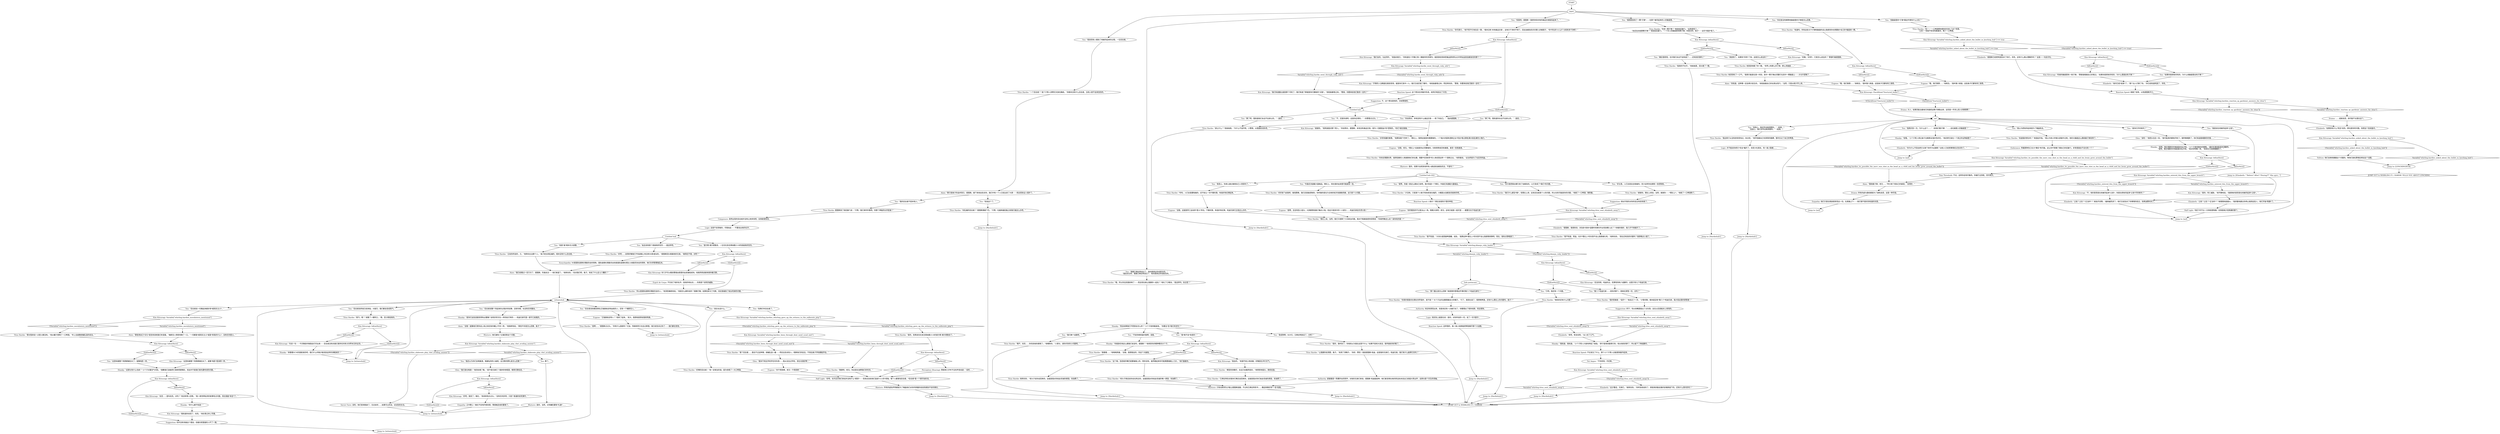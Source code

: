 # WHIRLING F1 /  HARDIE WC MODIFIERES
# * Evrart
#* Play
#* Bullet
# ==================================================
digraph G {
	  0 [label="START"];
	  1 [label="input"];
	  2 [label="Half Light: “好吧，也许这对他们来说并没有什么*感觉*——但肯定会给他们造成*小小的*烦恼。每个人都害怕目击者，*目击者*是一个很可怕的词。”"];
	  3 [label="Titus Hardie: “哈？！”一口啤酒帮他更好的消化了这个惊喜。\n“又来？”他毫不惊讶地看着你，喝了一口啤酒。"];
	  4 [label="You: “我认为把他吊起来是为了掩盖枪击。”"];
	  5 [label="Kim Kitsuragi: “这意味着整个场景都被拉长了，就像*电影*里演得一样。”"];
	  6 [label="Kim Kitsuragi: “我们知道露比就是那个司机了，我们知道了那就是你们跟她的*关联*。”他轻敲着笔记本。“警探，你要来给他们致命一击吗？”"];
	  7 [label="Titus Hardie: 他宽容地看了你一眼。“世界上有那么多子弹，那么多脑袋……”"];
	  8 [label="Elizabeth: “如果真有什么*死后*创伤，那也是你的问题。别把这个变成盘问。”"];
	  9 [label="Kim Kitsuragi: Variable[\"whirling.hardies_asked_about_the_bullet_in_lynching_hub\"]"];
	  10 [label="Variable[\"whirling.hardies_asked_about_the_bullet_in_lynching_hub\"]", shape=diamond];
	  11 [label="!(Variable[\"whirling.hardies_asked_about_the_bullet_in_lynching_hub\"])", shape=diamond];
	  12 [label="You: “我的目击者不是本地人。”"];
	  13 [label="Rhetoric: 他们避免了正面回答这个问题。"];
	  14 [label="Kim Kitsuragi: Variable[\"whirling.hardies_elaborate_play_rhet_avoding_asnwer\"]"];
	  15 [label="Variable[\"whirling.hardies_elaborate_play_rhet_avoding_asnwer\"]", shape=diamond];
	  16 [label="!(Variable[\"whirling.hardies_elaborate_play_rhet_avoding_asnwer\"])", shape=diamond];
	  17 [label="You: “我还以为你们会喝着酒，唱着私刑的小曲呢。这沉默的葬礼是怎么回事？”"];
	  18 [label="You: 算了。"];
	  19 [label="You: “外面还流通着大量毒品。事实上，现在我的血液里可能就有一些。”"];
	  20 [label="Eugene: “是啊，总会有些小苗头。大家都想找路子赚点小钱。但这只是其中的一小部分……哈迪兄弟会负责大局！”"];
	  21 [label="Kim Kitsuragi: IsKimHere()"];
	  22 [label="IsKimHere()", shape=diamond];
	  23 [label="!(IsKimHere())", shape=diamond];
	  24 [label="Kim Kitsuragi: “还没完呢，哈迪先生。犯罪现场有八组脚印，这里只有七个哈迪兄弟。”"];
	  25 [label="You: “第八个哈迪兄弟——消失的那个。是她在掌管一切，对吗？”"];
	  26 [label="You: “是你们开的枪吗？”"];
	  27 [label="Elizabeth: “之前？之后？*正当时*？”她慢慢地摇着头。“我郑重地建议你停止揣测这些人，他们开始*焦躁*了。”"];
	  28 [label="You: “我发现有人看到了他被吊起来的过程，一位目击者。”"];
	  29 [label="Titus Hardie: “正如你所说的，兰。”他转向左边那个人。“条子是当场乱编的，根本没有什么目击者。”"];
	  30 [label="You: “目击者说他看到两名艾瑞奥帕吉特血统的人，还有一个梅斯克人。”"];
	  31 [label="Titus Hardie: “所以是国际道德伦理委员会的人，”他深恶痛绝地说。“他是怎么跟你说的？我敢打赌，如果他来马丁内斯，肯定是碰到了妓女死掉的问题。”"];
	  32 [label="Shanky: “来看看RCM的喜剧演员吧，我们什么时候才能找到这样的滑稽演员？”"];
	  33 [label="Titus Hardie: “你可真行。”他不慌不忙地往后一靠。“根本没有‘本地毒品交易’，这地方干净的不得了。回去加姆洛克问问那儿的瘾君子，*你*所在的‘41公斤’分局有多干净吧！”"];
	  34 [label="Titus Hardie: “你肯定需要优秀、值得信赖的人来接替他们的位置，需要*吃苦耐劳*的人来经营这样一个垄断企业。”他笑着说。“这当然是为了社区的利益。”"];
	  35 [label="Titus Hardie: “好好放飞自我吧，毒鬼警察。我们还是能控制的。你所做的是在为当地的经济发展做贡献。这只是个小问题。”"];
	  36 [label="You: “不，还是你请吧，这是你应得的。”（向警督点点头。）"];
	  37 [label="Titus Hardie: “呜呜。人们总是要吸毒的，还不如让一切干脆利落，有组织有纪律起来。”"];
	  38 [label="Empathy: 他们只是在假装很享受这一切。在表象之下——他们很不喜欢你知道的东西。"];
	  39 [label="Reaction Speed: 小崽子？那应该是院子里的坤诺。"];
	  40 [label="Elizabeth: “你为什么不回去把它记录下来作为证据呢？这些人已经把事情经过告诉你了。”"];
	  41 [label="Titus Hardie: “是的，我听到了。你他妈以为我在这里干什么？如果不是老大发话，我早就给你好看了。”"];
	  42 [label="Kim Kitsuragi: IsKimHere()"];
	  43 [label="IsKimHere()", shape=diamond];
	  44 [label="!(IsKimHere())", shape=diamond];
	  45 [label="Titus Hardie: “我看看……”他咯咯笑着。“没错，我想我会的，你这个大娘炮。”"];
	  46 [label="Drama: ……或者说谎，他可能不太擅长这个。"];
	  47 [label="Kim Kitsuragi: “是的，死亡威胁。”他平静地说。“我搭档的意思是在他被吊起来*之前*。”"];
	  48 [label="Alain: “那些用自己*文化*语言来讽刺我们的混蛋。”梅斯克人愤怒地唾了一口。“一切都是*超现实主义*或是*崇高的什么*，没有任何意义。”"];
	  49 [label="Rhetoric: 是的，当然。对待嫌犯要有*礼貌*……"];
	  50 [label="Titus Hardie: “谢谢你。理论上来说，当然。谢谢你——*理论上*。”他抿了一口啤酒笑了。"];
	  51 [label="Shanky: “我知道，我知道。”小个子男人兴奋地举起了食指。“胖子是用四肢爬行的。他太他妈的胖了，所以留下了两组脚印。”"];
	  52 [label="Jump to: [Hardiehub1]"];
	  53 [label="Eugene: “哦，他们倒想……”他咂舌。“我听第八频道，这些条子们都有死亡意愿。”"];
	  54 [label="Jump to: [Hardiehub1]"];
	  55 [label="You: “我刚刚发现了一颗*子弹*——在那个被吊起来的人的脑袋里。”"];
	  56 [label="You: “目击者说一切看起来都非常*超现实主义*。”"];
	  57 [label="You: “姑且说他是个高级政府官员——就这样吧。”"];
	  59 [label="Kim Kitsuragi: “的确，*非常*。它是怎么进去的？”警督盯着提图斯。"];
	  60 [label="You: “如果你是把他吊死的，为什么他脑袋里会有子弹？”"];
	  61 [label="Titus Hardie: “我这辈子从没有担惊受怕过，执法官。”他环抱着自己毛茸茸的胳膊，暂时忘记了自己的啤酒。"];
	  62 [label="Jump to: [asf]"];
	  63 [label="Titus Hardie: “哦不，尚克……你伤到他的感情了。”他嘲笑你。“小家伙，请你问你的小问题吧。”"];
	  64 [label="Eugene: “艾瑞奥帕吉特人？”他笑了起来。“老大，我想他是想说我和特奥。”"];
	  65 [label="Titus Hardie: “是啊……”提图斯点点头。“你有什么困惑吗？尤金、特奥和阿兰也去过那里。我已经告诉过你了——我们都在现场。”"];
	  66 [label="Untitled hub"];
	  67 [label="Alain: “我已经看过一百万次了，提图斯。钓鱼执法——他们绝望了。”他转向你。“告诉我们吧，条子。他说了什么乱七八糟的？”"];
	  68 [label="Perception (Hearing): 警督用几乎听不见的声音说道：“该死……”"];
	  69 [label="Kim Kitsuragi: Variable[\"whirling.hardies_been_through_dont_need_scool_exit\"]"];
	  70 [label="Variable[\"whirling.hardies_been_through_dont_need_scool_exit\"]", shape=diamond];
	  71 [label="!(Variable[\"whirling.hardies_been_through_dont_need_scool_exit\"])", shape=diamond];
	  72 [label="You: “算了吧。我知道你永远不会承认的。”（退后。）"];
	  73 [label="Eugene: “你所看到的不过是冰山一角，看看大局吧，老兄。这地方就是一座天堂——都要归功于哈迪兄弟！”"];
	  74 [label="You: “真恶心。你承认通过毒害自己人而获利了。”"];
	  75 [label="Kim Kitsuragi: IsKimHere()"];
	  76 [label="IsKimHere()", shape=diamond];
	  77 [label="!(IsKimHere())", shape=diamond];
	  78 [label="Kim Kitsuragi: “我会的，”他漫不经心地说着，好像是在评价天气。"];
	  79 [label="Titus Hardie: “这个嘛，告密者的嘴巴是要被缝上的，而你没有。虽然看起来你可能需要被缝上几针。”他打量着你。"];
	  80 [label="You: “我再问你一次，为什么这个……”（给他们看子弹）“……会在被害人的脑袋里？”"];
	  81 [label="Shanky: “哇哦。”小个子男人倾过身子去看那朵浅灰色的花。“他还把它装在一个真正的证物袋里了……”"];
	  82 [label="Logic: 这是不言而喻的，尽管如此——不要说出他的名字。"];
	  83 [label="Kim Kitsuragi: “好吧，我信了，格伦。”他讽刺地点点头。“没有任何异常，只是个普通的绞死事件。”"];
	  84 [label="Titus Hardie: “某个目击者……我也干过这种事。胡编乱造一番——然后去告诉别人，观察他们的反应。不用去条子学校都能学会。”"];
	  85 [label="You: “是啊，你就一直这么跟自己说吧。我只知道一个事实，外面还流通着大量毒品。”"];
	  86 [label="You: “行吧，我还有一个问题。”"];
	  87 [label="Jump to: [Hardiehub1]"];
	  88 [label="Kim Kitsuragi: Variable[\"whirling.klaasje_ruby_leader\"]"];
	  89 [label="Variable[\"whirling.klaasje_ruby_leader\"]", shape=diamond];
	  90 [label="!(Variable[\"whirling.klaasje_ruby_leader\"])", shape=diamond];
	  91 [label="You: “我跟艾弗拉特谈过了，他向我保证你会配合的。”\n“我告诉过你，我跟艾弗拉特谈过了，他向我保证你会配合的。”"];
	  92 [label="Elizabeth: “提图斯已经把死因告诉了你们，吊死。这有什么难以理解的吗？”这是一一句反问句。"];
	  93 [label="You: “我是说在他被吊起来*之前*。”"];
	  94 [label="Kim Kitsuragi: IsKimHere()"];
	  95 [label="IsKimHere()", shape=diamond];
	  96 [label="!(IsKimHere())", shape=diamond];
	  97 [label="Jump to: [witnesshub]"];
	  98 [label="Kim Kitsuragi: IsKimHere()"];
	  99 [label="IsKimHere()", shape=diamond];
	  100 [label="!(IsKimHere())", shape=diamond];
	  101 [label="Rhetoric: 是的，但那只会把其他所有人都送到加姆洛克去，不是吗？"];
	  102 [label="Eugene: “没错，这就是劳工运动的*意义*所在。干脆利落，有组织有纪律。哈迪兄弟们正是这么办的。”"];
	  103 [label="Kim Kitsuragi: Variable[\"whirling.titus_sent_elizabeth_away\"]"];
	  104 [label="Variable[\"whirling.titus_sent_elizabeth_away\"]", shape=diamond];
	  105 [label="!(Variable[\"whirling.titus_sent_elizabeth_away\"])", shape=diamond];
	  106 [label="You: “确实很奇怪，也许我们永远不会知道了……还有别的事吗？”"];
	  107 [label="Kim Kitsuragi: IsKimHere()"];
	  108 [label="IsKimHere()", shape=diamond];
	  109 [label="!(IsKimHere())", shape=diamond];
	  110 [label="asf"];
	  111 [label="Pain Threshold: 不对。这样你会有印象的。你被打过四枪，命中两次。"];
	  112 [label="You: “我们换个话题吧。”"];
	  113 [label="Kim Kitsuragi: “尚克——是叫尚克，对吗？”他没有等人回答。“我一直觉得私刑的故事有点问题，现在我能*肯定*了。”"];
	  114 [label="Jump to: [witnesshub]"];
	  115 [label="Eugene: “没错，老兄。*理论上*这就是你必须要做的。扫除黑帮成员和毒贩，甚至一些吸毒者。”"];
	  116 [label="Suggestion: 不，这个想法是他的，交给警督把。"];
	  117 [label="Titus Hardie: “才没有。只是某个小崽子和他老爸在嗑药，大概是从加姆洛克搞来的吧。”"];
	  118 [label="You: “你只是把祸水都引到了加姆洛克，让它变成了*我们*的问题。”"];
	  119 [label="Untitled hub (02)"];
	  120 [label="Jump to: [Hardiehub1]"];
	  121 [label="Titus Hardie: “你真的很喜欢在理论世界漫步，是不是？”大个子边问边整理着自己的帽子。“行了，我现在渴了，很想喝啤酒。还有什么理论上的问题吗，条子？”"];
	  122 [label="You: “那个露比是怎么回事？她是替你管理这件事的第八个哈迪兄弟吗？”"];
	  123 [label="Rhetoric: 所有的虚张声势都是为了掩盖他们对你所掌握的信息而感到不安的事实。"];
	  124 [label="You: “别担心，我迟早会搞清楚的。”（结束。）\n“别担心，我们迟早会搞清楚的。”（结束。）"];
	  125 [label="Kim Kitsuragi: “不，他的意思是在他被吊起来*之前*。你是在把他吊起来*之前*开的枪吗？”"];
	  126 [label="Jump to: [Elizabeth: \"\"Before? After? *During?*\" She spre...\"]"];
	  127 [label="Titus Hardie: “蒸汽，嗯？”他瞥了一眼阿兰。“嗯，至少那是真的。”"];
	  128 [label="Titus Hardie: “随便吧，老兄。你这是在浪费我们的时间。”"];
	  129 [label="Titus Hardie: “我们什么都没*做*。但理论上讲，这肯定会是某个人的问题，所以也有可能是你的问题。”他抿了一口啤酒，微笑着。"];
	  130 [label="Titus Hardie: “我不知道，莉兹。也许*理论上*的东西不会让我情绪化吧。”他转向你。“现在还有别的问题吗？我想喝点小酒了。”"];
	  131 [label="Kim Kitsuragi: Variable[\"whirling.hardie_went_through_ruby_info\"]"];
	  132 [label="Variable[\"whirling.hardie_went_through_ruby_info\"]", shape=diamond];
	  133 [label="!(Variable[\"whirling.hardie_went_through_ruby_info\"])", shape=diamond];
	  134 [label="Jump to: [Hardiehub1]"];
	  135 [label="You: “算了吧，我知道他们永远不会承认的。”（退后。）"];
	  136 [label="Titus Hardie: “艾弗拉特告诉我你们俩还会回来的。这就是我对你们如此坦诚的原因，别浪费了。”"];
	  137 [label="You: “真成熟啊，伙计们。艾弗拉特放话了，对吧？”"];
	  138 [label="You: “我*绝不会*告密的！”"];
	  139 [label="Kim Kitsuragi: “死者的脑袋里有一枚子弹，”警督查看着自己的笔记。“如果你是把他吊死的，为什么里面会有子弹？”"];
	  140 [label="Kim Kitsuragi: Variable[\"whirling.hardies_entered_this_from_the_upper_branch\"]"];
	  141 [label="Variable[\"whirling.hardies_entered_this_from_the_upper_branch\"]", shape=diamond];
	  142 [label="!(Variable[\"whirling.hardies_entered_this_from_the_upper_branch\"])", shape=diamond];
	  143 [label="Kim Kitsuragi: Variable[\"whirling.hardies_moralintern_mentioned\"]"];
	  144 [label="Variable[\"whirling.hardies_moralintern_mentioned\"]", shape=diamond];
	  145 [label="!(Variable[\"whirling.hardies_moralintern_mentioned\"])", shape=diamond];
	  146 [label="You: “其实也没什么。”"];
	  147 [label="Encyclopedia: MI是国际道德伦理委员会的简称。国际道德伦理委员会则是国际道德伦理主义者委员协会的简称，他们负责管理瑞瓦肖。"];
	  148 [label="Kim Kitsuragi: “先说一句——今天晚些时候我会打印出来——目击者没有向我们提供任何有关世界末日的证词。”"];
	  149 [label="Kim Kitsuragi: IsKimHere()"];
	  150 [label="IsKimHere()", shape=diamond];
	  151 [label="!(IsKimHere())", shape=diamond];
	  152 [label="Suggestion: 他似乎真的对你的反应有些惊喜了。"];
	  153 [label="Jump to: [Hardiehub1]"];
	  154 [label="Authority: 他没有表现出来，但是肯定有一点被打动了。你整理出了很多线索，而且很快。"];
	  155 [label="Alain: “你知道，这种事一定会再次发生的。”他轻敲着自己的右侧太阳穴。“当然，只是从统计学上讲。”"];
	  156 [label="Kim Kitsuragi: IsKimHere()"];
	  157 [label="IsKimHere()", shape=diamond];
	  158 [label="!(IsKimHere())", shape=diamond];
	  159 [label="Titus Hardie: “老头子捎话说你会在附近的。这就是我对你如此坦诚的唯一原因，别浪费了。”"];
	  160 [label="Kim Kitsuragi: Variable[\"whirling.hardies_whirling_gave_up_the_witness_to_the_ealborate_play\"]"];
	  161 [label="Variable[\"whirling.hardies_whirling_gave_up_the_witness_to_the_ealborate_play\"]", shape=diamond];
	  162 [label="!(Variable[\"whirling.hardies_whirling_gave_up_the_witness_to_the_ealborate_play\"])", shape=diamond];
	  163 [label="Titus Hardie: “理论上说，当然。我们只是聊了几句政治问题。我对于贩毒指控的回答是：*你居然敢这么说？滚你妈的蛋！*”"];
	  164 [label="Titus Hardie: “我的答案是：*滚开*！”他走近了一步。“少管闲事。根本就没有*第八个*哈迪兄弟，我才是这里的掌管者！”"];
	  165 [label="Untitled hub"];
	  166 [label="hub justincase"];
	  167 [label="Titus Hardie: “我不知道，”大块头摇晃着啤酒罐，说到，“我猜这种*理论上*的东西不会让我感情用事吧。现在，我有点想喝酒了。”"];
	  168 [label="You: “真是怪了。如果你*吊死*了他，这是怎么进去的？”"];
	  169 [label="Titus Hardie: 他深深叹了一口气。“我想只能是在某一时刻，其中一颗子弹必须要打在其中一颗脑袋上——才合乎逻辑了……”"];
	  170 [label="Reaction Speed: 她插了进来，以免提图斯开口。"];
	  171 [label="Alain: “围绕着子弹，老兄……”阿兰捏了捏自己的鼻梁。“说得好。”"];
	  172 [label="Shanky: “这家伙有什么毛病？”小个子对着空气问到。“抱歉我们没能把它演绎得更精彩，但这并不是我们首先要考虑的问题。”"];
	  173 [label="Savoir Faire: 该死，他们狡辩脱身了。无论如何……如果可以的话，试试别的办法。"];
	  174 [label="Reaction Speed: 这个想法在你脑中形成，如同闪电划过了天空。"];
	  175 [label="Reaction Speed: 不论发生了什么，那个小个子男人总能很快振作起来。"];
	  176 [label="Logic: 并不能说你把它*完全*撬开了，但至少在某处，有一条小裂缝……"];
	  177 [label="Shanky: “你就放任他这么跟我们说话吗，提图斯？”他用受伤的眼神看向大个子。"];
	  178 [label="Rhetoric: 只有动用军队才能让提图斯屈服，不过有艾弗拉特背书……看起来确实有*一些*效果。"];
	  179 [label="Shanky: “而且如果我们不愿意会怎么样？”小个子前倾着身体。“你要去*告*我们的状吗？”"];
	  180 [label="Volition: 他们会继续搪塞这个问题的。等他们放松警惕后再谈这个话题。"];
	  181 [label="You: “你还是没有解释他脑袋里的子弹是怎么回事。”"];
	  182 [label="Titus Hardie: “那对我来说一点意义都没有。”他从罐子里喝了一口啤酒。“听上去就像胡编乱造的说法。”"];
	  183 [label="witnesshub"];
	  184 [label="Kim Kitsuragi: IsKimHere()"];
	  185 [label="IsKimHere()", shape=diamond];
	  186 [label="!(IsKimHere())", shape=diamond];
	  187 [label="Kim Kitsuragi: “谢谢你。”他转身面对那个男人。“你说得对，提图斯。本地没有毒品交易，因为一切都是由*你*控制的。*你们*就在贩毒。”"];
	  188 [label="Elizabeth: “来吧，恢复如常。”女人叹了口气。"];
	  189 [label="Jump to: [Hardiehub1]"];
	  190 [label="Titus Hardie: “他妈的还有什么问题？”"];
	  191 [label="Jump to: [Hardiehub1]"];
	  192 [label="Authority: 紧接着是一阵爆炸似的笑声。对他的兄弟们来说，提图斯·哈迪就是神。他们甚至想在他的笑话尚未说出口前就大笑出声，这家伙是个天生的领袖。"];
	  193 [label="You: “不如你继续逼问我啊，混蛋。”"];
	  194 [label="Titus Hardie: “知道我的想法吗？”他竖起手指。“我认为他小时候头部就中过枪，他的大脑就这么围绕着子弹发育了。”"];
	  195 [label="Endurance: 带着那种伤口长大*确实*有可能。这让你不禁摸了摸自己的后脑勺，好奇里面会不会也有一个？"];
	  196 [label="Kim Kitsuragi: Variable[\"whirling.hardies_its_possible_the_merc_was_shot_in_the_head_as_a_child_and_his_brain_grew_around_the_bullet\"]"];
	  197 [label="Variable[\"whirling.hardies_its_possible_the_merc_was_shot_in_the_head_as_a_child_and_his_brain_grew_around_the_bullet\"]", shape=diamond];
	  198 [label="!(Variable[\"whirling.hardies_its_possible_the_merc_was_shot_in_the_head_as_a_child_and_his_brain_grew_around_the_bullet\"])", shape=diamond];
	  199 [label="Drama: 所有的虚与委蛇都是为了避免说谎，这是一种手段。"];
	  200 [label="Jump to: [asf]"];
	  201 [label="Jump to: [Hardiehub1]"];
	  202 [label="Kim Kitsuragi: IsKimHere()"];
	  203 [label="IsKimHere()", shape=diamond];
	  204 [label="!(IsKimHere())", shape=diamond];
	  205 [label="Shanky: “你什么都不知道！”"];
	  206 [label="You: “你说得对，本地没有什么毒品交易——除了你自己。”（指向提图斯。）"];
	  207 [label="Titus Hardie: “承认什么？”他耸耸肩。“为什么不滚开呢，小警探，从我面前消失吧。”"];
	  208 [label="Titus Hardie: 他转向你。“老头子说你会回来的。这就是我对你如此坦诚的原因，别浪费了。”"];
	  209 [label="Jump to: [asf]"];
	  210 [label="Elizabeth: “之前？之后？*正当时*？”她张开双臂。“越来越荒谬了。他们已经告诉了你事情的经过，别再浪费时间了。”"];
	  211 [label="Titus Hardie: “一个目击者？”高个子男人双臂交叉放在胸前。“你根本没有什么目击者，当地人绝不会来找你的。”"];
	  212 [label="Alain: “那只是条子的战术而已，提图斯。接下来他会告诉你，我们中有一个人已经出卖了大家——而且受到证人保护了。”"];
	  213 [label="Kim Kitsuragi: 你几乎可以看到警督血管里的血液凝结成块。他竟然奇迹般地保持着沉默。"];
	  214 [label="You: “别说这个了。”"];
	  215 [label="You: “查尔斯·维尔德鲁安，一位住在圣吉莱纳路33-B的高级政府官员。”"];
	  216 [label="Esprit de Corps: 不仅说了他的名字，连他的地址也……你真是个该死的威胁。"];
	  217 [label="Composure: 突然出现的目击者并没有让他多惊慌，反倒是很惊讶。"];
	  218 [label="Empathy: 正中靶心！格伦不安地环顾四周，警督触及他的要害了。"];
	  219 [label="Glen: “根本不用去学校学任何东西——我从没去过学校，现在也很好啊！”"];
	  220 [label="You: “好主意。人们总是会去吸毒的。至少这样你会拥有一些控制权。”"];
	  221 [label="Elizabeth: “这才像话，兄弟们。”她转向你。“你听到他说的了，那是用四肢走路的安格斯留下的。还有什么想问的吗？”"];
	  222 [label="Fat Angus: “干你老母，丹尼斯。”"];
	  223 [label="Kim Kitsuragi: Variable[\"whirling.titus_sent_elizabeth_away\"]"];
	  224 [label="Variable[\"whirling.titus_sent_elizabeth_away\"]", shape=diamond];
	  225 [label="!(Variable[\"whirling.titus_sent_elizabeth_away\"])", shape=diamond];
	  226 [label="Titus Hardie: “你说一颗子弹？”他拍拍后脑勺。“这真是怪了。”\n“你还在纠结那颗子弹？”他拍拍后脑勺。“一个吊人的脑袋里有颗子弹。你是对的，条子——这可*真是*怪了。”"];
	  227 [label="Titus Hardie: “哦，所以你去找我妈咪了——而且现在她让我跟你一起玩？”他吐了口唾沫。“是这样吗，执法官？”"];
	  228 [label="Kim Kitsuragi: IsKimHere()"];
	  229 [label="IsKimHere()", shape=diamond];
	  230 [label="!(IsKimHere())", shape=diamond];
	  231 [label="Elizabeth: “询问已经*结束*了，”那个女人打断了你。“你已经知道死因了，吊死。”"];
	  232 [label="You: “他脑袋里的*子弹*跟这件事有什么关系？”"];
	  233 [label="Titus Hardie: “知道吗，所有这些关于子弹和脑袋的话让我感觉你也想要给*自己的*脑袋来一颗。”"];
	  234 [label="Eugene: “哦，他们倒想……”他咂舌。“我听第八频道，这些条子们都有死亡意愿。”"];
	  235 [label="Shanky: “是你们这些混蛋觉得有必要像个该死的军乐队一样四处打转的——哈迪兄弟可是一直守口如瓶的。”"];
	  236 [label="Alain: “没错！就像他们把你送上街之前还给你戴上牛铃一样。”他挑衅地说。“那些牛铃是怎么回事，条子？”"];
	  237 [label="Jump to: [witnesshub]"];
	  238 [label="Kim Kitsuragi: IsKimHere()"];
	  239 [label="IsKimHere()", shape=diamond];
	  240 [label="!(IsKimHere())", shape=diamond];
	  241 [label="You: “别再打听目击者了。”"];
	  242 [label="Titus Hardie: “是的，别再说住在圣吉莱纳路33-B的查尔斯·维尔德鲁安了。”"];
	  243 [label="Eugene: “你干得真棒，老兄！干得真棒！”"];
	  244 [label="Titus Hardie: “非常有趣的推理。”他摩挲着下巴笑了。“理论上，我想这就是你需要做的。一个强大的国有垄断企业*将会*胜过那些满大街乱窜的小鬼们。”"];
	  245 [label="Kim Kitsuragi: “开車的人当晚就在案发现场，就是你们其中一人。我们已经匹配了脚印。”他轻敲着笔记本，然后转向你。“警探，你要来给他们致命一击吗？”"];
	  246 [label="Logic: 他实际上就是在说：是的。对你所说的一切，说了一句*是的*。"];
	  247 [label="Reaction Speed: 这样很好。每一条小线索能把帮助解开那个大谜题。"];
	  248 [label="Kim Kitsuragi: CheckItem(\"fractured_bullet\")"];
	  249 [label="CheckItem(\"fractured_bullet\")", shape=diamond];
	  250 [label="!(CheckItem(\"fractured_bullet\"))", shape=diamond];
	  251 [label="Jump to: [Hardiehub1]"];
	  252 [label="Kim Kitsuragi: Variable[\"whirling.hardies_asked_about_the_bullet_in_lynching_hub\"] == true"];
	  253 [label="Variable[\"whirling.hardies_asked_about_the_bullet_in_lynching_hub\"] == true", shape=diamond];
	  254 [label="!(Variable[\"whirling.hardies_asked_about_the_bullet_in_lynching_hub\"] == true)", shape=diamond];
	  255 [label="Half Light: *他们*并不比一分钟前更焦躁，反倒是她才是焦躁的那个。"];
	  256 [label="Suggestion: 你并没有攻破这个堡垒，但着实把里面的人吓了一跳。"];
	  257 [label="You: “目击者说终结已经来临，大毁灭。我们都会变成蒸汽。”"];
	  258 [label="Titus Hardie: “你乱编的目击者？”提图斯摸着下巴。“行啊，在越来越尬尴之前我们就这么办吧。”"];
	  259 [label="Kim Kitsuragi: “我知道你说谎了，尚克。”他在笔记本上写着。"];
	  260 [label="Glen: “我们是在喝酒！”他四处看了看。“是不是兄弟们？我拼命地喝酒，喝得烂醉如泥。”"];
	  261 [label="Titus Hardie: “好棒的目击者！”他一定相当的渴，因为他喝了一大口啤酒。"];
	  262 [label="Kim Kitsuragi: Variable[\"whirling.titus_sent_elizabeth_away\"]"];
	  263 [label="Variable[\"whirling.titus_sent_elizabeth_away\"]", shape=diamond];
	  264 [label="!(Variable[\"whirling.titus_sent_elizabeth_away\"])", shape=diamond];
	  265 [label="Drama: 大人，如果您能当着他们的面把这颗子弹取出来，这将是一件多么惊人的事情啊！"];
	  266 [label="Titus Hardie: “我真的不在乎。”他耸耸肩，回头看了一眼。"];
	  267 [label="Titus Hardie: “典型的四眼仔，永远只会搬弄是非。”他愤怒地摇头，继续说道。"];
	  268 [label="Shanky: “是啊，格伦喝醉的时候就喜欢乱开枪。”小个子直视着你的眼睛。“最好祈祷他能保持清醒吧。”\n“是啊，格伦喝醉的时候就喜欢乱开枪。”他对你咧嘴一笑。“他现在已经醉醺醺的了。”"];
	  269 [label="Jump to: [witnesshub]"];
	  270 [label="You: “这意味着整个场景都被拉长了，就像电影一样。”"];
	  271 [label="You: “目击者说整个吊起来的过程非常安静，没有叫喊，也没有任何骚动。”"];
	  272 [label="Kim Kitsuragi: “我们会的。与此同时，”他指向南方，“你知道在十字路口有一辆废弃的货車吗，就是曾经用来把毒品原材料从B中转站运到加姆洛克的那个？”"];
	  273 [label="Elizabeth: “提图斯，我很惊讶。涉及到*其他*话题时你那份专业性到哪儿去了？你做的很好，我几乎不用插手了。”"];
	  274 [label="Kim Kitsuragi: IsKimHere()"];
	  275 [label="IsKimHere()", shape=diamond];
	  276 [label="!(IsKimHere())", shape=diamond];
	  277 [label="Titus Hardie: “让我跟你说清楚，条子。”他清了清嗓子。“你好，警官！我是提图斯·哈迪。这是我的兄弟们，哈迪兄弟。我们有什么能帮忙的吗？”"];
	  278 [label="Jump to: [LYNCHINGHUB]"];
	  279 [label="Kim Kitsuragi: Variable[\"whirling.hardies_reaction_sp_gardener_answers_for_titus\"]"];
	  280 [label="Variable[\"whirling.hardies_reaction_sp_gardener_answers_for_titus\"]", shape=diamond];
	  281 [label="!(Variable[\"whirling.hardies_reaction_sp_gardener_answers_for_titus\"])", shape=diamond];
	  282 [label="Glen: “该死！”他把头往后一仰。“我可能真的朝他开枪了。我昨晚喝醉了，你们知道我喝醉的时候……”"];
	  283 [label="Titus Hardie: “好吧……说得好像我们不知道镇上有没有MI卧底似的。”提图斯回头看着他的兄弟。“做得还不错，对吧？”"];
	  284 [label="You: “他是*谁*根本无关紧要。”"];
	  285 [label="Titus Hardie: 提图斯挠了挠后脑勺说：“行啊，我们来听听看吧。你那个神秘的伙伴是谁？”"];
	  286 [label="You: “惊喜吧，提图斯！我把你和本地的毒品交易联系起来了。”"];
	  287 [label="Suggestion: 终于，你从他嘴里套出了点东西，这在以后是能派上用场的。"];
	  8060024 [label="JUMP OUT to WHIRLING F1 / HARDIE TELLS YOU ABOUT LYNCHING", shape=diamond];
	  6400161 [label="JUMP OUT to WHIRLING F1 / HARDIE", shape=diamond];
	  0 -> 1
	  1 -> 232
	  1 -> 181
	  1 -> 55
	  1 -> 91
	  1 -> 28
	  1 -> 286
	  2 -> 123
	  3 -> 252
	  4 -> 194
	  5 -> 172
	  6 -> 165
	  7 -> 169
	  8 -> 9
	  9 -> 10
	  9 -> 11
	  10 -> 278
	  11 -> 180
	  12 -> 285
	  13 -> 14
	  14 -> 16
	  14 -> 15
	  15 -> 17
	  15 -> 18
	  16 -> 173
	  17 -> 260
	  18 -> 49
	  19 -> 35
	  20 -> 163
	  21 -> 22
	  21 -> 23
	  22 -> 24
	  23 -> 25
	  23 -> 86
	  24 -> 25
	  25 -> 164
	  26 -> 282
	  27 -> 255
	  28 -> 211
	  29 -> 67
	  30 -> 64
	  31 -> 183
	  32 -> 237
	  33 -> 274
	  34 -> 101
	  35 -> 20
	  36 -> 187
	  37 -> 102
	  38 -> 209
	  39 -> 73
	  40 -> 200
	  41 -> 277
	  42 -> 43
	  42 -> 44
	  43 -> 59
	  44 -> 168
	  44 -> 106
	  45 -> 208
	  46 -> 8
	  47 -> 27
	  48 -> 238
	  49 -> 269
	  50 -> 152
	  51 -> 175
	  52 -> 6400161
	  53 -> 248
	  54 -> 6400161
	  55 -> 226
	  56 -> 143
	  57 -> 283
	  59 -> 7
	  60 -> 231
	  61 -> 176
	  62 -> 110
	  63 -> 201
	  64 -> 65
	  65 -> 97
	  66 -> 57
	  66 -> 284
	  66 -> 215
	  67 -> 183
	  68 -> 2
	  69 -> 70
	  69 -> 71
	  70 -> 128
	  71 -> 84
	  72 -> 207
	  73 -> 163
	  74 -> 37
	  75 -> 76
	  75 -> 77
	  76 -> 234
	  77 -> 53
	  78 -> 267
	  79 -> 159
	  80 -> 81
	  81 -> 40
	  82 -> 66
	  83 -> 218
	  84 -> 219
	  85 -> 117
	  86 -> 190
	  87 -> 6400161
	  88 -> 89
	  88 -> 90
	  89 -> 166
	  90 -> 21
	  91 -> 227
	  92 -> 170
	  93 -> 126
	  94 -> 96
	  94 -> 95
	  95 -> 213
	  96 -> 31
	  97 -> 183
	  98 -> 99
	  98 -> 100
	  99 -> 113
	  100 -> 256
	  101 -> 119
	  102 -> 163
	  103 -> 104
	  103 -> 105
	  104 -> 51
	  105 -> 188
	  106 -> 266
	  107 -> 108
	  107 -> 109
	  108 -> 139
	  109 -> 60
	  110 -> 4
	  110 -> 80
	  110 -> 26
	  110 -> 124
	  110 -> 93
	  111 -> 171
	  112 -> 63
	  113 -> 205
	  114 -> 183
	  115 -> 34
	  116 -> 165
	  117 -> 39
	  118 -> 129
	  119 -> 74
	  119 -> 19
	  119 -> 85
	  119 -> 118
	  119 -> 220
	  120 -> 6400161
	  121 -> 154
	  122 -> 121
	  123 -> 52
	  124 -> 61
	  125 -> 210
	  126 -> 210
	  127 -> 202
	  128 -> 2
	  129 -> 223
	  130 -> 88
	  131 -> 132
	  131 -> 133
	  132 -> 6
	  133 -> 245
	  134 -> 6400161
	  135 -> 207
	  136 -> 178
	  137 -> 41
	  138 -> 228
	  139 -> 231
	  140 -> 141
	  140 -> 142
	  141 -> 47
	  142 -> 125
	  143 -> 144
	  143 -> 145
	  144 -> 48
	  145 -> 182
	  146 -> 261
	  147 -> 67
	  148 -> 32
	  149 -> 150
	  149 -> 151
	  150 -> 68
	  151 -> 2
	  152 -> 223
	  153 -> 6400161
	  154 -> 246
	  155 -> 248
	  156 -> 157
	  156 -> 158
	  157 -> 140
	  158 -> 62
	  159 -> 178
	  160 -> 161
	  160 -> 162
	  161 -> 242
	  162 -> 69
	  163 -> 88
	  164 -> 287
	  165 -> 36
	  165 -> 206
	  165 -> 135
	  166 -> 122
	  166 -> 86
	  167 -> 88
	  168 -> 7
	  169 -> 155
	  170 -> 279
	  171 -> 199
	  172 -> 98
	  173 -> 269
	  174 -> 116
	  175 -> 222
	  176 -> 153
	  177 -> 45
	  178 -> 251
	  179 -> 112
	  179 -> 137
	  179 -> 138
	  179 -> 193
	  180 -> 278
	  181 -> 233
	  182 -> 238
	  183 -> 257
	  183 -> 271
	  183 -> 241
	  183 -> 146
	  183 -> 56
	  183 -> 30
	  184 -> 185
	  184 -> 186
	  185 -> 83
	  186 -> 269
	  187 -> 244
	  188 -> 51
	  189 -> 6400161
	  190 -> 87
	  191 -> 6400161
	  192 -> 178
	  193 -> 177
	  194 -> 195
	  195 -> 196
	  196 -> 197
	  196 -> 198
	  197 -> 111
	  198 -> 171
	  199 -> 38
	  200 -> 110
	  201 -> 6400161
	  202 -> 203
	  202 -> 204
	  203 -> 148
	  204 -> 237
	  205 -> 259
	  206 -> 244
	  207 -> 189
	  208 -> 178
	  209 -> 110
	  210 -> 62
	  211 -> 212
	  212 -> 12
	  212 -> 214
	  213 -> 216
	  214 -> 258
	  215 -> 94
	  216 -> 31
	  217 -> 82
	  218 -> 269
	  219 -> 243
	  220 -> 50
	  221 -> 134
	  222 -> 262
	  223 -> 224
	  223 -> 225
	  224 -> 167
	  225 -> 273
	  226 -> 42
	  227 -> 179
	  228 -> 229
	  228 -> 230
	  229 -> 78
	  230 -> 79
	  231 -> 170
	  232 -> 3
	  233 -> 75
	  234 -> 248
	  235 -> 236
	  236 -> 13
	  237 -> 183
	  238 -> 240
	  238 -> 239
	  239 -> 5
	  240 -> 270
	  241 -> 160
	  242 -> 149
	  243 -> 2
	  244 -> 115
	  245 -> 174
	  246 -> 247
	  247 -> 54
	  248 -> 249
	  248 -> 250
	  249 -> 265
	  250 -> 110
	  251 -> 6400161
	  252 -> 253
	  252 -> 254
	  253 -> 92
	  254 -> 107
	  255 -> 62
	  256 -> 114
	  257 -> 127
	  258 -> 120
	  259 -> 256
	  260 -> 184
	  261 -> 2
	  262 -> 264
	  262 -> 263
	  263 -> 134
	  264 -> 221
	  265 -> 110
	  266 -> 191
	  267 -> 136
	  268 -> 156
	  269 -> 183
	  270 -> 172
	  271 -> 235
	  272 -> 131
	  273 -> 130
	  274 -> 275
	  274 -> 276
	  275 -> 272
	  276 -> 72
	  276 -> 206
	  277 -> 192
	  278 -> 8060024
	  279 -> 280
	  279 -> 281
	  280 -> 46
	  281 -> 8
	  282 -> 268
	  283 -> 147
	  284 -> 29
	  285 -> 217
	  286 -> 33
	  287 -> 103
}

